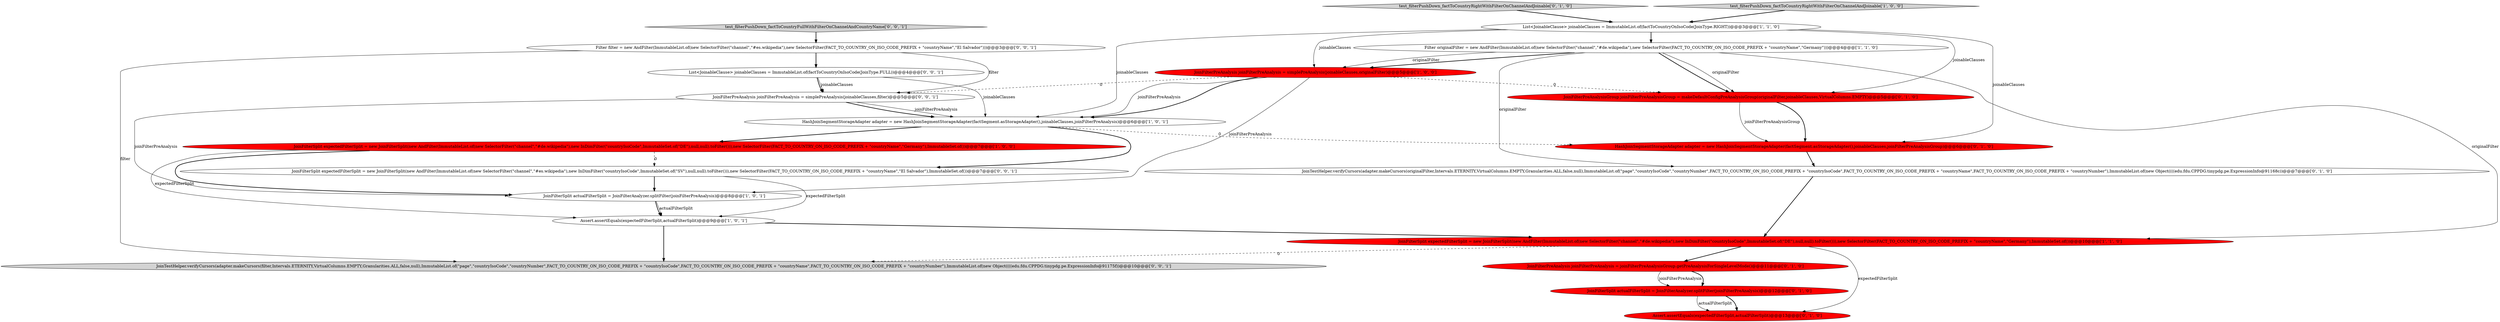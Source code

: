 digraph {
8 [style = filled, label = "JoinFilterSplit actualFilterSplit = JoinFilterAnalyzer.splitFilter(joinFilterPreAnalysis)@@@8@@@['1', '0', '1']", fillcolor = white, shape = ellipse image = "AAA0AAABBB1BBB"];
15 [style = filled, label = "JoinFilterPreAnalysis joinFilterPreAnalysis = joinFilterPreAnalysisGroup.getPreAnalysisForSingleLevelMode()@@@11@@@['0', '1', '0']", fillcolor = red, shape = ellipse image = "AAA1AAABBB2BBB"];
9 [style = filled, label = "JoinTestHelper.verifyCursors(adapter.makeCursors(originalFilter,Intervals.ETERNITY,VirtualColumns.EMPTY,Granularities.ALL,false,null),ImmutableList.of(\"page\",\"countryIsoCode\",\"countryNumber\",FACT_TO_COUNTRY_ON_ISO_CODE_PREFIX + \"countryIsoCode\",FACT_TO_COUNTRY_ON_ISO_CODE_PREFIX + \"countryName\",FACT_TO_COUNTRY_ON_ISO_CODE_PREFIX + \"countryNumber\"),ImmutableList.of(new Object((((edu.fdu.CPPDG.tinypdg.pe.ExpressionInfo@91168c))@@@7@@@['0', '1', '0']", fillcolor = white, shape = ellipse image = "AAA0AAABBB2BBB"];
6 [style = filled, label = "Assert.assertEquals(expectedFilterSplit,actualFilterSplit)@@@9@@@['1', '0', '1']", fillcolor = white, shape = ellipse image = "AAA0AAABBB1BBB"];
11 [style = filled, label = "Assert.assertEquals(expectedFilterSplit,actualFilterSplit)@@@13@@@['0', '1', '0']", fillcolor = red, shape = ellipse image = "AAA1AAABBB2BBB"];
3 [style = filled, label = "JoinFilterSplit expectedFilterSplit = new JoinFilterSplit(new AndFilter(ImmutableList.of(new SelectorFilter(\"channel\",\"#de.wikipedia\"),new InDimFilter(\"countryIsoCode\",ImmutableSet.of(\"DE\"),null,null).toFilter())),new SelectorFilter(FACT_TO_COUNTRY_ON_ISO_CODE_PREFIX + \"countryName\",\"Germany\"),ImmutableSet.of())@@@7@@@['1', '0', '0']", fillcolor = red, shape = ellipse image = "AAA1AAABBB1BBB"];
13 [style = filled, label = "test_filterPushDown_factToCountryRightWithFilterOnChannelAndJoinable['0', '1', '0']", fillcolor = lightgray, shape = diamond image = "AAA0AAABBB2BBB"];
17 [style = filled, label = "test_filterPushDown_factToCountryFullWithFilterOnChannelAndCountryName['0', '0', '1']", fillcolor = lightgray, shape = diamond image = "AAA0AAABBB3BBB"];
19 [style = filled, label = "JoinFilterPreAnalysis joinFilterPreAnalysis = simplePreAnalysis(joinableClauses,filter)@@@5@@@['0', '0', '1']", fillcolor = white, shape = ellipse image = "AAA0AAABBB3BBB"];
4 [style = filled, label = "Filter originalFilter = new AndFilter(ImmutableList.of(new SelectorFilter(\"channel\",\"#de.wikipedia\"),new SelectorFilter(FACT_TO_COUNTRY_ON_ISO_CODE_PREFIX + \"countryName\",\"Germany\")))@@@4@@@['1', '1', '0']", fillcolor = white, shape = ellipse image = "AAA0AAABBB1BBB"];
21 [style = filled, label = "JoinTestHelper.verifyCursors(adapter.makeCursors(filter,Intervals.ETERNITY,VirtualColumns.EMPTY,Granularities.ALL,false,null),ImmutableList.of(\"page\",\"countryIsoCode\",\"countryNumber\",FACT_TO_COUNTRY_ON_ISO_CODE_PREFIX + \"countryIsoCode\",FACT_TO_COUNTRY_ON_ISO_CODE_PREFIX + \"countryName\",FACT_TO_COUNTRY_ON_ISO_CODE_PREFIX + \"countryNumber\"),ImmutableList.of(new Object((((edu.fdu.CPPDG.tinypdg.pe.ExpressionInfo@91175f))@@@10@@@['0', '0', '1']", fillcolor = lightgray, shape = ellipse image = "AAA0AAABBB3BBB"];
14 [style = filled, label = "JoinFilterPreAnalysisGroup joinFilterPreAnalysisGroup = makeDefaultConfigPreAnalysisGroup(originalFilter,joinableClauses,VirtualColumns.EMPTY)@@@5@@@['0', '1', '0']", fillcolor = red, shape = ellipse image = "AAA1AAABBB2BBB"];
2 [style = filled, label = "JoinFilterPreAnalysis joinFilterPreAnalysis = simplePreAnalysis(joinableClauses,originalFilter)@@@5@@@['1', '0', '0']", fillcolor = red, shape = ellipse image = "AAA1AAABBB1BBB"];
16 [style = filled, label = "Filter filter = new AndFilter(ImmutableList.of(new SelectorFilter(\"channel\",\"#es.wikipedia\"),new SelectorFilter(FACT_TO_COUNTRY_ON_ISO_CODE_PREFIX + \"countryName\",\"El Salvador\")))@@@3@@@['0', '0', '1']", fillcolor = white, shape = ellipse image = "AAA0AAABBB3BBB"];
18 [style = filled, label = "List<JoinableClause> joinableClauses = ImmutableList.of(factToCountryOnIsoCode(JoinType.FULL))@@@4@@@['0', '0', '1']", fillcolor = white, shape = ellipse image = "AAA0AAABBB3BBB"];
1 [style = filled, label = "HashJoinSegmentStorageAdapter adapter = new HashJoinSegmentStorageAdapter(factSegment.asStorageAdapter(),joinableClauses,joinFilterPreAnalysis)@@@6@@@['1', '0', '1']", fillcolor = white, shape = ellipse image = "AAA0AAABBB1BBB"];
5 [style = filled, label = "JoinFilterSplit expectedFilterSplit = new JoinFilterSplit(new AndFilter(ImmutableList.of(new SelectorFilter(\"channel\",\"#de.wikipedia\"),new InDimFilter(\"countryIsoCode\",ImmutableSet.of(\"DE\"),null,null).toFilter())),new SelectorFilter(FACT_TO_COUNTRY_ON_ISO_CODE_PREFIX + \"countryName\",\"Germany\"),ImmutableSet.of())@@@10@@@['1', '1', '0']", fillcolor = red, shape = ellipse image = "AAA1AAABBB1BBB"];
7 [style = filled, label = "test_filterPushDown_factToCountryRightWithFilterOnChannelAndJoinable['1', '0', '0']", fillcolor = lightgray, shape = diamond image = "AAA0AAABBB1BBB"];
20 [style = filled, label = "JoinFilterSplit expectedFilterSplit = new JoinFilterSplit(new AndFilter(ImmutableList.of(new SelectorFilter(\"channel\",\"#es.wikipedia\"),new InDimFilter(\"countryIsoCode\",ImmutableSet.of(\"SV\"),null,null).toFilter())),new SelectorFilter(FACT_TO_COUNTRY_ON_ISO_CODE_PREFIX + \"countryName\",\"El Salvador\"),ImmutableSet.of())@@@7@@@['0', '0', '1']", fillcolor = white, shape = ellipse image = "AAA0AAABBB3BBB"];
0 [style = filled, label = "List<JoinableClause> joinableClauses = ImmutableList.of(factToCountryOnIsoCode(JoinType.RIGHT))@@@3@@@['1', '1', '0']", fillcolor = white, shape = ellipse image = "AAA0AAABBB1BBB"];
10 [style = filled, label = "HashJoinSegmentStorageAdapter adapter = new HashJoinSegmentStorageAdapter(factSegment.asStorageAdapter(),joinableClauses,joinFilterPreAnalysisGroup)@@@6@@@['0', '1', '0']", fillcolor = red, shape = ellipse image = "AAA1AAABBB2BBB"];
12 [style = filled, label = "JoinFilterSplit actualFilterSplit = JoinFilterAnalyzer.splitFilter(joinFilterPreAnalysis)@@@12@@@['0', '1', '0']", fillcolor = red, shape = ellipse image = "AAA1AAABBB2BBB"];
4->14 [style = bold, label=""];
0->2 [style = solid, label="joinableClauses"];
16->18 [style = bold, label=""];
2->19 [style = dashed, label="0"];
18->19 [style = solid, label="joinableClauses"];
18->1 [style = solid, label="joinableClauses"];
2->8 [style = solid, label="joinFilterPreAnalysis"];
2->1 [style = bold, label=""];
6->21 [style = bold, label=""];
4->5 [style = solid, label="originalFilter"];
14->10 [style = solid, label="joinFilterPreAnalysisGroup"];
12->11 [style = bold, label=""];
1->3 [style = bold, label=""];
18->19 [style = bold, label=""];
14->10 [style = bold, label=""];
5->15 [style = bold, label=""];
1->20 [style = bold, label=""];
20->6 [style = solid, label="expectedFilterSplit"];
8->6 [style = bold, label=""];
7->0 [style = bold, label=""];
4->2 [style = bold, label=""];
1->10 [style = dashed, label="0"];
0->1 [style = solid, label="joinableClauses"];
2->1 [style = solid, label="joinFilterPreAnalysis"];
16->21 [style = solid, label="filter"];
19->1 [style = solid, label="joinFilterPreAnalysis"];
6->5 [style = bold, label=""];
19->1 [style = bold, label=""];
20->8 [style = bold, label=""];
0->10 [style = solid, label="joinableClauses"];
4->14 [style = solid, label="originalFilter"];
4->9 [style = solid, label="originalFilter"];
2->14 [style = dashed, label="0"];
0->4 [style = bold, label=""];
12->11 [style = solid, label="actualFilterSplit"];
3->8 [style = bold, label=""];
3->20 [style = dashed, label="0"];
15->12 [style = solid, label="joinFilterPreAnalysis"];
5->11 [style = solid, label="expectedFilterSplit"];
16->19 [style = solid, label="filter"];
9->5 [style = bold, label=""];
3->6 [style = solid, label="expectedFilterSplit"];
5->21 [style = dashed, label="0"];
10->9 [style = bold, label=""];
15->12 [style = bold, label=""];
4->2 [style = solid, label="originalFilter"];
8->6 [style = solid, label="actualFilterSplit"];
0->14 [style = solid, label="joinableClauses"];
17->16 [style = bold, label=""];
19->8 [style = solid, label="joinFilterPreAnalysis"];
13->0 [style = bold, label=""];
}
